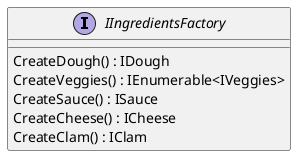 @startuml
interface IIngredientsFactory {
    CreateDough() : IDough
    CreateVeggies() : IEnumerable<IVeggies>
    CreateSauce() : ISauce
    CreateCheese() : ICheese
    CreateClam() : IClam
}
@enduml
